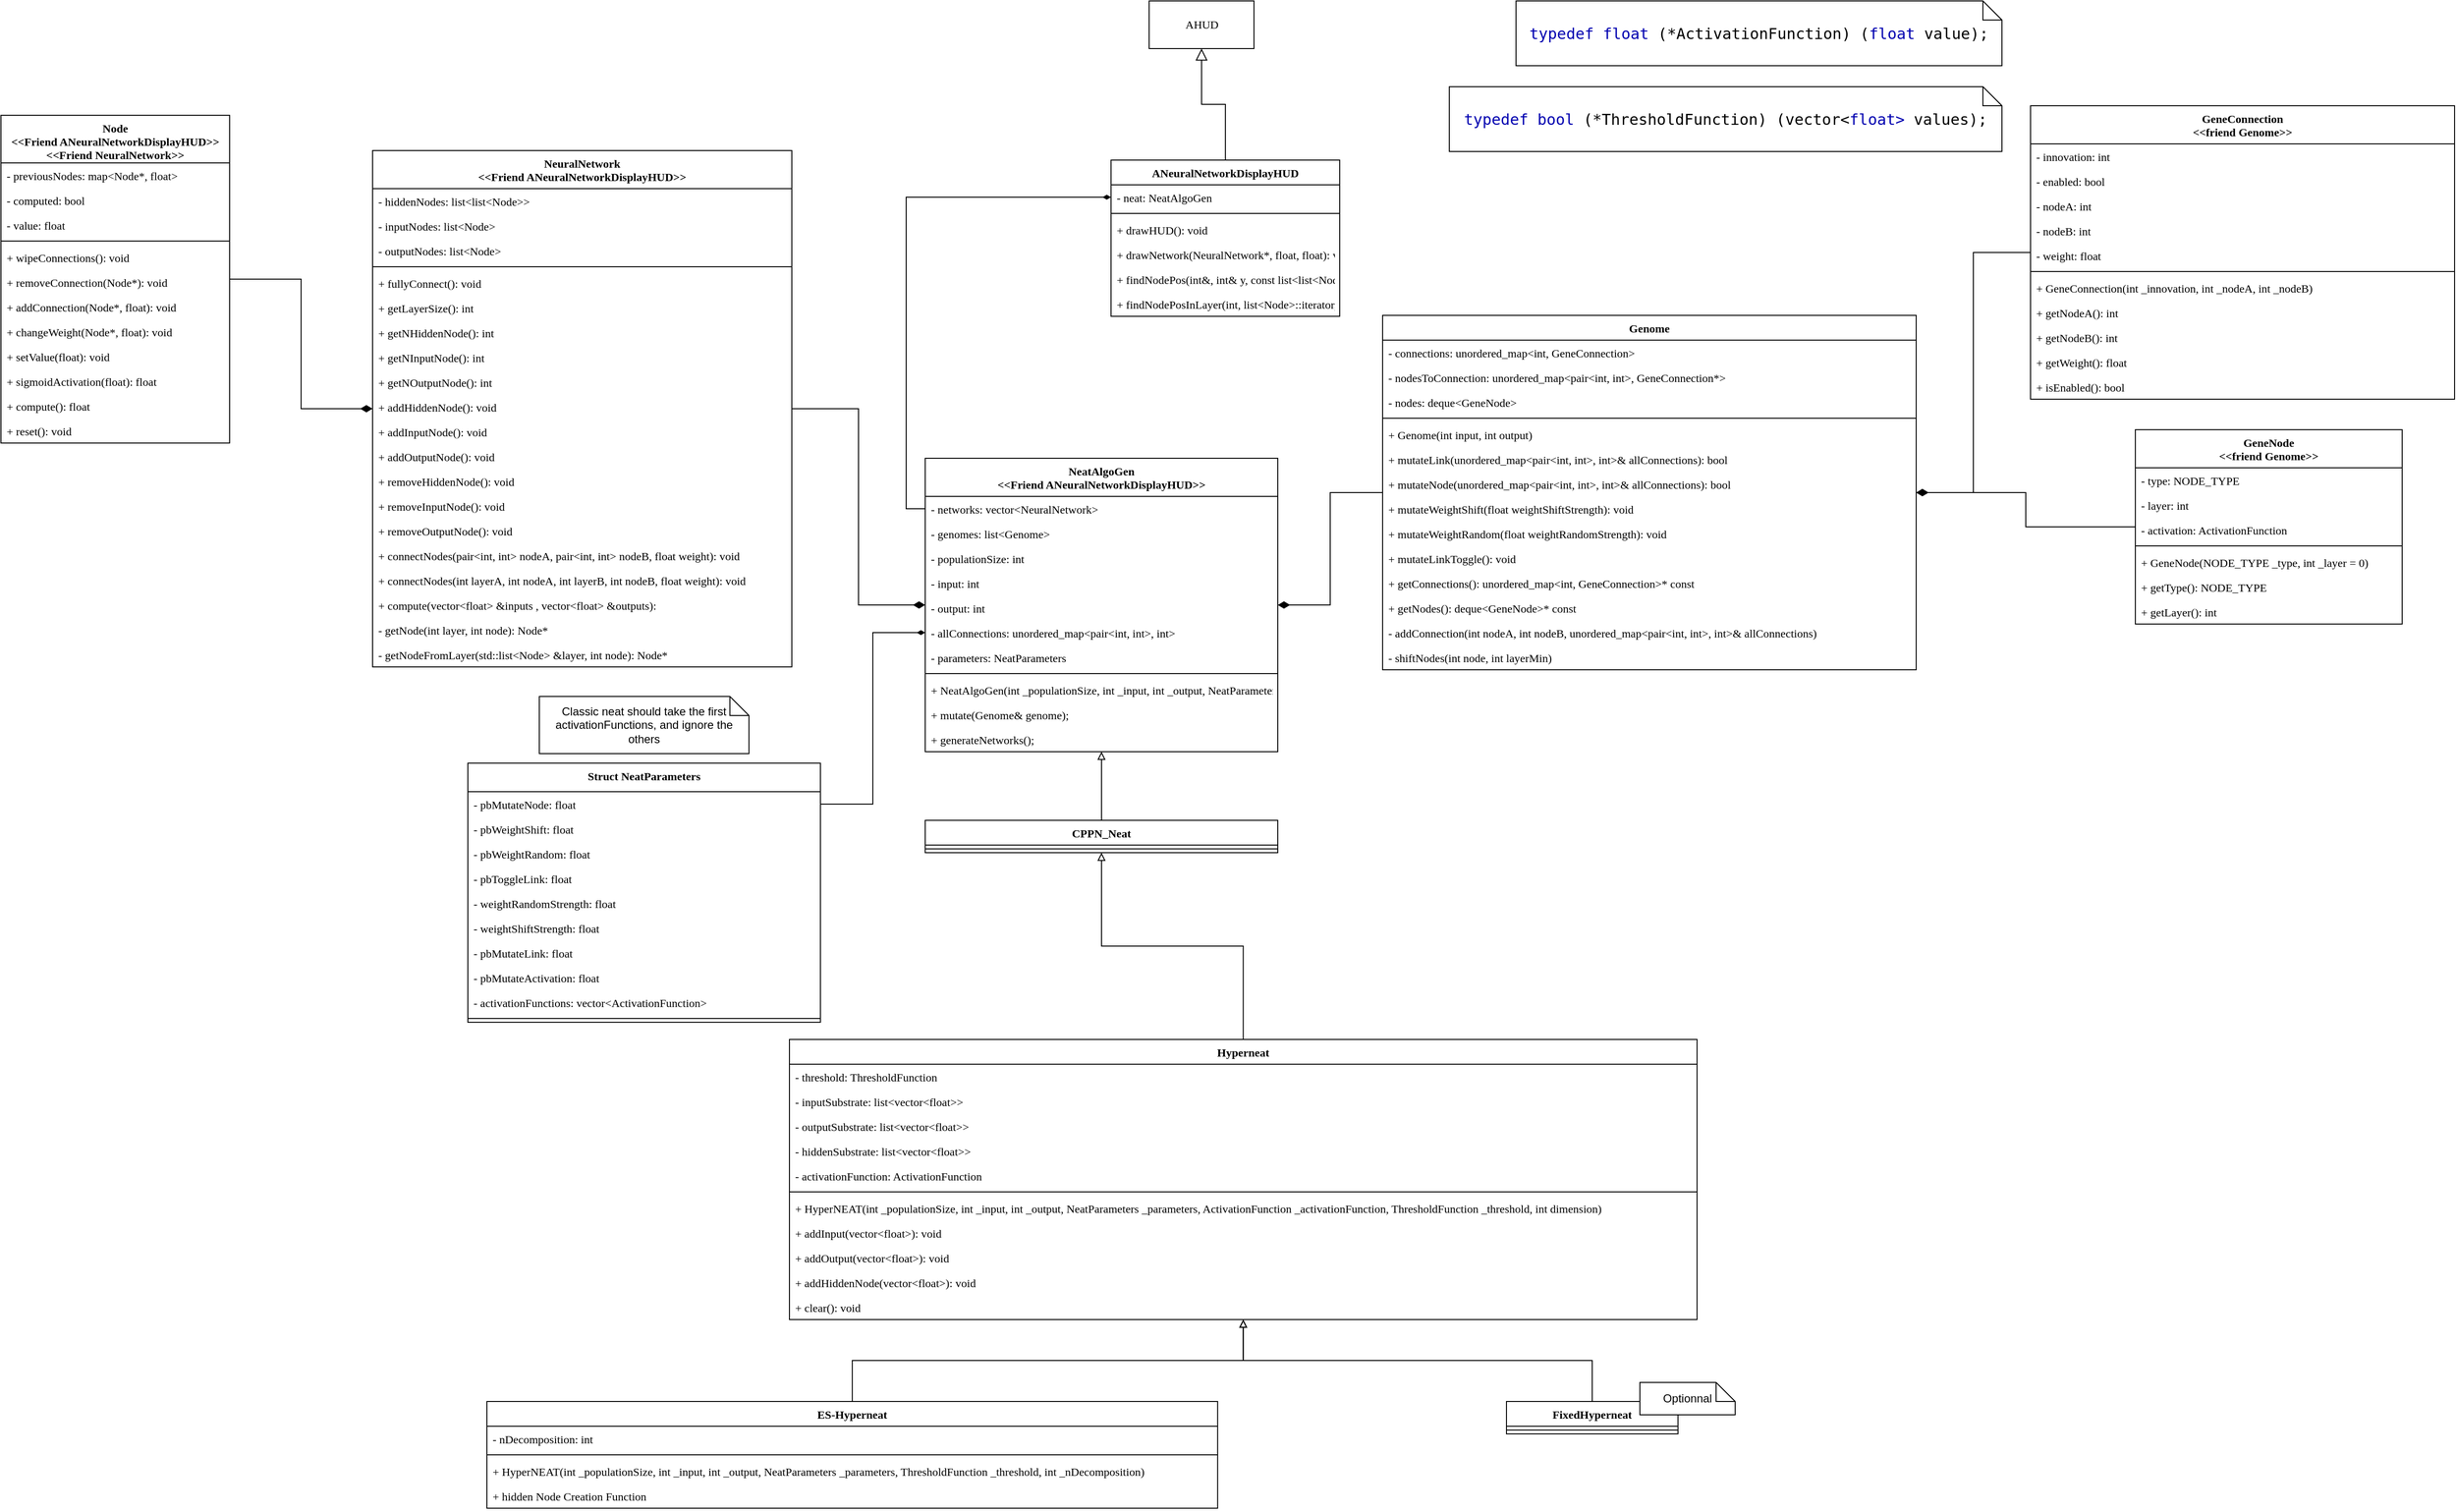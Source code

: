 <mxfile version="20.3.0" type="device"><diagram id="WSgGE8QETpOJRl8HO7c7" name="Page-1"><mxGraphModel dx="2838" dy="1216" grid="1" gridSize="10" guides="1" tooltips="1" connect="1" arrows="1" fold="1" page="1" pageScale="1" pageWidth="827" pageHeight="1169" math="0" shadow="0"><root><mxCell id="0"/><mxCell id="1" parent="0"/><mxCell id="bxSq_ZIeHMHqPIyLSi6P-50" style="edgeStyle=orthogonalEdgeStyle;rounded=0;orthogonalLoop=1;jettySize=auto;html=1;exitX=1;exitY=0.5;exitDx=0;exitDy=0;entryX=0;entryY=0.5;entryDx=0;entryDy=0;endArrow=diamondThin;endFill=1;endSize=10;fontFamily=Tahoma;fontSize=12;" parent="1" source="bxSq_ZIeHMHqPIyLSi6P-1" target="bxSq_ZIeHMHqPIyLSi6P-42" edge="1"><mxGeometry relative="1" as="geometry"/></mxCell><mxCell id="bxSq_ZIeHMHqPIyLSi6P-1" value="NeuralNetwork&#10;&lt;&lt;Friend ANeuralNetworkDisplayHUD&gt;&gt;" style="swimlane;fontStyle=1;align=center;verticalAlign=top;childLayout=stackLayout;horizontal=1;startSize=40;horizontalStack=0;resizeParent=1;resizeParentMax=0;resizeLast=0;collapsible=1;marginBottom=0;fontFamily=Tahoma;fontSize=12;" parent="1" vertex="1"><mxGeometry x="-110" y="207" width="440" height="542" as="geometry"><mxRectangle x="60" y="203" width="260" height="40" as="alternateBounds"/></mxGeometry></mxCell><mxCell id="bxSq_ZIeHMHqPIyLSi6P-2" value="- hiddenNodes: list&lt;list&lt;Node&gt;&gt;" style="text;strokeColor=none;fillColor=none;align=left;verticalAlign=top;spacingLeft=4;spacingRight=4;overflow=hidden;rotatable=0;points=[[0,0.5],[1,0.5]];portConstraint=eastwest;fontFamily=Tahoma;fontSize=12;" parent="bxSq_ZIeHMHqPIyLSi6P-1" vertex="1"><mxGeometry y="40" width="440" height="26" as="geometry"/></mxCell><mxCell id="bxSq_ZIeHMHqPIyLSi6P-19" value="- inputNodes: list&lt;Node&gt;" style="text;strokeColor=none;fillColor=none;align=left;verticalAlign=top;spacingLeft=4;spacingRight=4;overflow=hidden;rotatable=0;points=[[0,0.5],[1,0.5]];portConstraint=eastwest;fontFamily=Tahoma;fontSize=12;" parent="bxSq_ZIeHMHqPIyLSi6P-1" vertex="1"><mxGeometry y="66" width="440" height="26" as="geometry"/></mxCell><mxCell id="bxSq_ZIeHMHqPIyLSi6P-20" value="- outputNodes: list&lt;Node&gt;" style="text;strokeColor=none;fillColor=none;align=left;verticalAlign=top;spacingLeft=4;spacingRight=4;overflow=hidden;rotatable=0;points=[[0,0.5],[1,0.5]];portConstraint=eastwest;fontFamily=Tahoma;fontSize=12;" parent="bxSq_ZIeHMHqPIyLSi6P-1" vertex="1"><mxGeometry y="92" width="440" height="26" as="geometry"/></mxCell><mxCell id="bxSq_ZIeHMHqPIyLSi6P-3" value="" style="line;strokeWidth=1;fillColor=none;align=left;verticalAlign=middle;spacingTop=-1;spacingLeft=3;spacingRight=3;rotatable=0;labelPosition=right;points=[];portConstraint=eastwest;fontFamily=Tahoma;fontSize=12;" parent="bxSq_ZIeHMHqPIyLSi6P-1" vertex="1"><mxGeometry y="118" width="440" height="8" as="geometry"/></mxCell><mxCell id="bxSq_ZIeHMHqPIyLSi6P-4" value="+ fullyConnect(): void" style="text;strokeColor=none;fillColor=none;align=left;verticalAlign=top;spacingLeft=4;spacingRight=4;overflow=hidden;rotatable=0;points=[[0,0.5],[1,0.5]];portConstraint=eastwest;fontFamily=Tahoma;fontSize=12;" parent="bxSq_ZIeHMHqPIyLSi6P-1" vertex="1"><mxGeometry y="126" width="440" height="26" as="geometry"/></mxCell><mxCell id="bxSq_ZIeHMHqPIyLSi6P-5" value="+ getLayerSize(): int" style="text;strokeColor=none;fillColor=none;align=left;verticalAlign=top;spacingLeft=4;spacingRight=4;overflow=hidden;rotatable=0;points=[[0,0.5],[1,0.5]];portConstraint=eastwest;fontFamily=Tahoma;fontSize=12;" parent="bxSq_ZIeHMHqPIyLSi6P-1" vertex="1"><mxGeometry y="152" width="440" height="26" as="geometry"/></mxCell><mxCell id="bxSq_ZIeHMHqPIyLSi6P-6" value="+ getNHiddenNode(): int" style="text;strokeColor=none;fillColor=none;align=left;verticalAlign=top;spacingLeft=4;spacingRight=4;overflow=hidden;rotatable=0;points=[[0,0.5],[1,0.5]];portConstraint=eastwest;fontFamily=Tahoma;fontSize=12;" parent="bxSq_ZIeHMHqPIyLSi6P-1" vertex="1"><mxGeometry y="178" width="440" height="26" as="geometry"/></mxCell><mxCell id="bxSq_ZIeHMHqPIyLSi6P-7" value="+ getNInputNode(): int" style="text;strokeColor=none;fillColor=none;align=left;verticalAlign=top;spacingLeft=4;spacingRight=4;overflow=hidden;rotatable=0;points=[[0,0.5],[1,0.5]];portConstraint=eastwest;fontFamily=Tahoma;fontSize=12;" parent="bxSq_ZIeHMHqPIyLSi6P-1" vertex="1"><mxGeometry y="204" width="440" height="26" as="geometry"/></mxCell><mxCell id="bxSq_ZIeHMHqPIyLSi6P-8" value="+ getNOutputNode(): int" style="text;strokeColor=none;fillColor=none;align=left;verticalAlign=top;spacingLeft=4;spacingRight=4;overflow=hidden;rotatable=0;points=[[0,0.5],[1,0.5]];portConstraint=eastwest;fontFamily=Tahoma;fontSize=12;" parent="bxSq_ZIeHMHqPIyLSi6P-1" vertex="1"><mxGeometry y="230" width="440" height="26" as="geometry"/></mxCell><mxCell id="bxSq_ZIeHMHqPIyLSi6P-9" value="+ addHiddenNode(): void" style="text;strokeColor=none;fillColor=none;align=left;verticalAlign=top;spacingLeft=4;spacingRight=4;overflow=hidden;rotatable=0;points=[[0,0.5],[1,0.5]];portConstraint=eastwest;fontFamily=Tahoma;fontSize=12;" parent="bxSq_ZIeHMHqPIyLSi6P-1" vertex="1"><mxGeometry y="256" width="440" height="26" as="geometry"/></mxCell><mxCell id="bxSq_ZIeHMHqPIyLSi6P-10" value="+ addInputNode(): void" style="text;strokeColor=none;fillColor=none;align=left;verticalAlign=top;spacingLeft=4;spacingRight=4;overflow=hidden;rotatable=0;points=[[0,0.5],[1,0.5]];portConstraint=eastwest;fontFamily=Tahoma;fontSize=12;" parent="bxSq_ZIeHMHqPIyLSi6P-1" vertex="1"><mxGeometry y="282" width="440" height="26" as="geometry"/></mxCell><mxCell id="bxSq_ZIeHMHqPIyLSi6P-11" value="+ addOutputNode(): void" style="text;strokeColor=none;fillColor=none;align=left;verticalAlign=top;spacingLeft=4;spacingRight=4;overflow=hidden;rotatable=0;points=[[0,0.5],[1,0.5]];portConstraint=eastwest;fontFamily=Tahoma;fontSize=12;" parent="bxSq_ZIeHMHqPIyLSi6P-1" vertex="1"><mxGeometry y="308" width="440" height="26" as="geometry"/></mxCell><mxCell id="bxSq_ZIeHMHqPIyLSi6P-12" value="+ removeHiddenNode(): void" style="text;strokeColor=none;fillColor=none;align=left;verticalAlign=top;spacingLeft=4;spacingRight=4;overflow=hidden;rotatable=0;points=[[0,0.5],[1,0.5]];portConstraint=eastwest;fontFamily=Tahoma;fontSize=12;" parent="bxSq_ZIeHMHqPIyLSi6P-1" vertex="1"><mxGeometry y="334" width="440" height="26" as="geometry"/></mxCell><mxCell id="bxSq_ZIeHMHqPIyLSi6P-13" value="+ removeInputNode(): void" style="text;strokeColor=none;fillColor=none;align=left;verticalAlign=top;spacingLeft=4;spacingRight=4;overflow=hidden;rotatable=0;points=[[0,0.5],[1,0.5]];portConstraint=eastwest;fontFamily=Tahoma;fontSize=12;" parent="bxSq_ZIeHMHqPIyLSi6P-1" vertex="1"><mxGeometry y="360" width="440" height="26" as="geometry"/></mxCell><mxCell id="bxSq_ZIeHMHqPIyLSi6P-14" value="+ removeOutputNode(): void" style="text;strokeColor=none;fillColor=none;align=left;verticalAlign=top;spacingLeft=4;spacingRight=4;overflow=hidden;rotatable=0;points=[[0,0.5],[1,0.5]];portConstraint=eastwest;fontFamily=Tahoma;fontSize=12;" parent="bxSq_ZIeHMHqPIyLSi6P-1" vertex="1"><mxGeometry y="386" width="440" height="26" as="geometry"/></mxCell><mxCell id="3qKh-4_Olr4PWr01GGMc-7" value="+ connectNodes(pair&lt;int, int&gt; nodeA, pair&lt;int, int&gt; nodeB, float weight): void" style="text;strokeColor=none;fillColor=none;align=left;verticalAlign=top;spacingLeft=4;spacingRight=4;overflow=hidden;rotatable=0;points=[[0,0.5],[1,0.5]];portConstraint=eastwest;fontFamily=Tahoma;fontSize=12;" parent="bxSq_ZIeHMHqPIyLSi6P-1" vertex="1"><mxGeometry y="412" width="440" height="26" as="geometry"/></mxCell><mxCell id="bxSq_ZIeHMHqPIyLSi6P-15" value="+ connectNodes(int layerA, int nodeA, int layerB, int nodeB, float weight): void" style="text;strokeColor=none;fillColor=none;align=left;verticalAlign=top;spacingLeft=4;spacingRight=4;overflow=hidden;rotatable=0;points=[[0,0.5],[1,0.5]];portConstraint=eastwest;fontFamily=Tahoma;fontSize=12;" parent="bxSq_ZIeHMHqPIyLSi6P-1" vertex="1"><mxGeometry y="438" width="440" height="26" as="geometry"/></mxCell><mxCell id="bxSq_ZIeHMHqPIyLSi6P-16" value="+ compute(vector&lt;float&gt; &amp;inputs , vector&lt;float&gt; &amp;outputs): " style="text;strokeColor=none;fillColor=none;align=left;verticalAlign=top;spacingLeft=4;spacingRight=4;overflow=hidden;rotatable=0;points=[[0,0.5],[1,0.5]];portConstraint=eastwest;fontFamily=Tahoma;fontSize=12;" parent="bxSq_ZIeHMHqPIyLSi6P-1" vertex="1"><mxGeometry y="464" width="440" height="26" as="geometry"/></mxCell><mxCell id="bxSq_ZIeHMHqPIyLSi6P-17" value="- getNode(int layer, int node): Node*" style="text;strokeColor=none;fillColor=none;align=left;verticalAlign=top;spacingLeft=4;spacingRight=4;overflow=hidden;rotatable=0;points=[[0,0.5],[1,0.5]];portConstraint=eastwest;fontFamily=Tahoma;fontSize=12;" parent="bxSq_ZIeHMHqPIyLSi6P-1" vertex="1"><mxGeometry y="490" width="440" height="26" as="geometry"/></mxCell><mxCell id="bxSq_ZIeHMHqPIyLSi6P-18" value="- getNodeFromLayer(std::list&lt;Node&gt; &amp;layer, int node): Node*" style="text;strokeColor=none;fillColor=none;align=left;verticalAlign=top;spacingLeft=4;spacingRight=4;overflow=hidden;rotatable=0;points=[[0,0.5],[1,0.5]];portConstraint=eastwest;fontFamily=Tahoma;fontSize=12;" parent="bxSq_ZIeHMHqPIyLSi6P-1" vertex="1"><mxGeometry y="516" width="440" height="26" as="geometry"/></mxCell><mxCell id="bxSq_ZIeHMHqPIyLSi6P-26" value="" style="edgeStyle=orthogonalEdgeStyle;rounded=0;orthogonalLoop=1;jettySize=auto;html=1;endArrow=block;endFill=0;endSize=10;fontFamily=Tahoma;fontSize=12;" parent="1" source="bxSq_ZIeHMHqPIyLSi6P-21" target="bxSq_ZIeHMHqPIyLSi6P-25" edge="1"><mxGeometry relative="1" as="geometry"/></mxCell><mxCell id="bxSq_ZIeHMHqPIyLSi6P-21" value="ANeuralNetworkDisplayHUD" style="swimlane;fontStyle=1;align=center;verticalAlign=top;childLayout=stackLayout;horizontal=1;startSize=26;horizontalStack=0;resizeParent=1;resizeParentMax=0;resizeLast=0;collapsible=1;marginBottom=0;fontFamily=Tahoma;fontSize=12;" parent="1" vertex="1"><mxGeometry x="665" y="217" width="240" height="164" as="geometry"><mxRectangle x="665" y="217" width="190" height="26" as="alternateBounds"/></mxGeometry></mxCell><mxCell id="bxSq_ZIeHMHqPIyLSi6P-22" value="- neat: NeatAlgoGen" style="text;strokeColor=none;fillColor=none;align=left;verticalAlign=top;spacingLeft=4;spacingRight=4;overflow=hidden;rotatable=0;points=[[0,0.5],[1,0.5]];portConstraint=eastwest;fontFamily=Tahoma;fontSize=12;" parent="bxSq_ZIeHMHqPIyLSi6P-21" vertex="1"><mxGeometry y="26" width="240" height="26" as="geometry"/></mxCell><mxCell id="bxSq_ZIeHMHqPIyLSi6P-23" value="" style="line;strokeWidth=1;fillColor=none;align=left;verticalAlign=middle;spacingTop=-1;spacingLeft=3;spacingRight=3;rotatable=0;labelPosition=right;points=[];portConstraint=eastwest;fontFamily=Tahoma;fontSize=12;" parent="bxSq_ZIeHMHqPIyLSi6P-21" vertex="1"><mxGeometry y="52" width="240" height="8" as="geometry"/></mxCell><mxCell id="bxSq_ZIeHMHqPIyLSi6P-24" value="+ drawHUD(): void" style="text;strokeColor=none;fillColor=none;align=left;verticalAlign=top;spacingLeft=4;spacingRight=4;overflow=hidden;rotatable=0;points=[[0,0.5],[1,0.5]];portConstraint=eastwest;fontFamily=Tahoma;fontSize=12;" parent="bxSq_ZIeHMHqPIyLSi6P-21" vertex="1"><mxGeometry y="60" width="240" height="26" as="geometry"/></mxCell><mxCell id="3qKh-4_Olr4PWr01GGMc-1" value="+ drawNetwork(NeuralNetwork*, float, float): void" style="text;strokeColor=none;fillColor=none;align=left;verticalAlign=top;spacingLeft=4;spacingRight=4;overflow=hidden;rotatable=0;points=[[0,0.5],[1,0.5]];portConstraint=eastwest;fontFamily=Tahoma;fontSize=12;" parent="bxSq_ZIeHMHqPIyLSi6P-21" vertex="1"><mxGeometry y="86" width="240" height="26" as="geometry"/></mxCell><mxCell id="3qKh-4_Olr4PWr01GGMc-2" value="+ findNodePos(int&amp;, int&amp; y, const list&lt;list&lt;Node&gt;&gt;::iterator&amp;, pair&lt;Node*, float&gt;&amp;, NeuralNetwork*): void" style="text;strokeColor=none;fillColor=none;align=left;verticalAlign=top;spacingLeft=4;spacingRight=4;overflow=hidden;rotatable=0;points=[[0,0.5],[1,0.5]];portConstraint=eastwest;fontFamily=Tahoma;fontSize=12;" parent="bxSq_ZIeHMHqPIyLSi6P-21" vertex="1"><mxGeometry y="112" width="240" height="26" as="geometry"/></mxCell><mxCell id="3qKh-4_Olr4PWr01GGMc-3" value="+ findNodePosInLayer(int, list&lt;Node&gt;::iterator,list&lt;Node&gt;::iterator, pair&lt;Node*, float&gt;&amp;): bool" style="text;strokeColor=none;fillColor=none;align=left;verticalAlign=top;spacingLeft=4;spacingRight=4;overflow=hidden;rotatable=0;points=[[0,0.5],[1,0.5]];portConstraint=eastwest;fontFamily=Tahoma;fontSize=12;" parent="bxSq_ZIeHMHqPIyLSi6P-21" vertex="1"><mxGeometry y="138" width="240" height="26" as="geometry"/></mxCell><mxCell id="bxSq_ZIeHMHqPIyLSi6P-25" value="AHUD" style="html=1;fontFamily=Tahoma;fontSize=12;" parent="1" vertex="1"><mxGeometry x="705" y="50" width="110" height="50" as="geometry"/></mxCell><mxCell id="bxSq_ZIeHMHqPIyLSi6P-41" style="edgeStyle=orthogonalEdgeStyle;rounded=0;orthogonalLoop=1;jettySize=auto;html=1;exitX=1;exitY=0.5;exitDx=0;exitDy=0;entryX=0;entryY=0.5;entryDx=0;entryDy=0;endArrow=diamondThin;endFill=1;endSize=10;fontFamily=Tahoma;fontSize=12;" parent="1" source="bxSq_ZIeHMHqPIyLSi6P-28" target="bxSq_ZIeHMHqPIyLSi6P-1" edge="1"><mxGeometry relative="1" as="geometry"/></mxCell><mxCell id="bxSq_ZIeHMHqPIyLSi6P-28" value="Node&#10;&lt;&lt;Friend ANeuralNetworkDisplayHUD&gt;&gt;&#10;&lt;&lt;Friend NeuralNetwork&gt;&gt;" style="swimlane;fontStyle=1;align=center;verticalAlign=top;childLayout=stackLayout;horizontal=1;startSize=50;horizontalStack=0;resizeParent=1;resizeParentMax=0;resizeLast=0;collapsible=1;marginBottom=0;fontFamily=Tahoma;fontSize=12;" parent="1" vertex="1"><mxGeometry x="-500" y="170" width="240" height="344" as="geometry"><mxRectangle x="-300" y="190" width="260" height="40" as="alternateBounds"/></mxGeometry></mxCell><mxCell id="bxSq_ZIeHMHqPIyLSi6P-29" value="- previousNodes: map&lt;Node*, float&gt;" style="text;strokeColor=none;fillColor=none;align=left;verticalAlign=top;spacingLeft=4;spacingRight=4;overflow=hidden;rotatable=0;points=[[0,0.5],[1,0.5]];portConstraint=eastwest;fontFamily=Tahoma;fontSize=12;" parent="bxSq_ZIeHMHqPIyLSi6P-28" vertex="1"><mxGeometry y="50" width="240" height="26" as="geometry"/></mxCell><mxCell id="bxSq_ZIeHMHqPIyLSi6P-39" value="- computed: bool" style="text;strokeColor=none;fillColor=none;align=left;verticalAlign=top;spacingLeft=4;spacingRight=4;overflow=hidden;rotatable=0;points=[[0,0.5],[1,0.5]];portConstraint=eastwest;fontFamily=Tahoma;fontSize=12;" parent="bxSq_ZIeHMHqPIyLSi6P-28" vertex="1"><mxGeometry y="76" width="240" height="26" as="geometry"/></mxCell><mxCell id="bxSq_ZIeHMHqPIyLSi6P-40" value="- value: float" style="text;strokeColor=none;fillColor=none;align=left;verticalAlign=top;spacingLeft=4;spacingRight=4;overflow=hidden;rotatable=0;points=[[0,0.5],[1,0.5]];portConstraint=eastwest;fontFamily=Tahoma;fontSize=12;" parent="bxSq_ZIeHMHqPIyLSi6P-28" vertex="1"><mxGeometry y="102" width="240" height="26" as="geometry"/></mxCell><mxCell id="bxSq_ZIeHMHqPIyLSi6P-30" value="" style="line;strokeWidth=1;fillColor=none;align=left;verticalAlign=middle;spacingTop=-1;spacingLeft=3;spacingRight=3;rotatable=0;labelPosition=right;points=[];portConstraint=eastwest;fontFamily=Tahoma;fontSize=12;" parent="bxSq_ZIeHMHqPIyLSi6P-28" vertex="1"><mxGeometry y="128" width="240" height="8" as="geometry"/></mxCell><mxCell id="bxSq_ZIeHMHqPIyLSi6P-31" value="+ wipeConnections(): void" style="text;strokeColor=none;fillColor=none;align=left;verticalAlign=top;spacingLeft=4;spacingRight=4;overflow=hidden;rotatable=0;points=[[0,0.5],[1,0.5]];portConstraint=eastwest;fontFamily=Tahoma;fontSize=12;" parent="bxSq_ZIeHMHqPIyLSi6P-28" vertex="1"><mxGeometry y="136" width="240" height="26" as="geometry"/></mxCell><mxCell id="bxSq_ZIeHMHqPIyLSi6P-32" value="+ removeConnection(Node*): void" style="text;strokeColor=none;fillColor=none;align=left;verticalAlign=top;spacingLeft=4;spacingRight=4;overflow=hidden;rotatable=0;points=[[0,0.5],[1,0.5]];portConstraint=eastwest;fontFamily=Tahoma;fontSize=12;" parent="bxSq_ZIeHMHqPIyLSi6P-28" vertex="1"><mxGeometry y="162" width="240" height="26" as="geometry"/></mxCell><mxCell id="bxSq_ZIeHMHqPIyLSi6P-33" value="+ addConnection(Node*, float): void" style="text;strokeColor=none;fillColor=none;align=left;verticalAlign=top;spacingLeft=4;spacingRight=4;overflow=hidden;rotatable=0;points=[[0,0.5],[1,0.5]];portConstraint=eastwest;fontFamily=Tahoma;fontSize=12;" parent="bxSq_ZIeHMHqPIyLSi6P-28" vertex="1"><mxGeometry y="188" width="240" height="26" as="geometry"/></mxCell><mxCell id="bxSq_ZIeHMHqPIyLSi6P-34" value="+ changeWeight(Node*, float): void" style="text;strokeColor=none;fillColor=none;align=left;verticalAlign=top;spacingLeft=4;spacingRight=4;overflow=hidden;rotatable=0;points=[[0,0.5],[1,0.5]];portConstraint=eastwest;fontFamily=Tahoma;fontSize=12;" parent="bxSq_ZIeHMHqPIyLSi6P-28" vertex="1"><mxGeometry y="214" width="240" height="26" as="geometry"/></mxCell><mxCell id="bxSq_ZIeHMHqPIyLSi6P-35" value="+ setValue(float): void" style="text;strokeColor=none;fillColor=none;align=left;verticalAlign=top;spacingLeft=4;spacingRight=4;overflow=hidden;rotatable=0;points=[[0,0.5],[1,0.5]];portConstraint=eastwest;fontFamily=Tahoma;fontSize=12;" parent="bxSq_ZIeHMHqPIyLSi6P-28" vertex="1"><mxGeometry y="240" width="240" height="26" as="geometry"/></mxCell><mxCell id="bxSq_ZIeHMHqPIyLSi6P-36" value="+ sigmoidActivation(float): float" style="text;strokeColor=none;fillColor=none;align=left;verticalAlign=top;spacingLeft=4;spacingRight=4;overflow=hidden;rotatable=0;points=[[0,0.5],[1,0.5]];portConstraint=eastwest;fontFamily=Tahoma;fontSize=12;" parent="bxSq_ZIeHMHqPIyLSi6P-28" vertex="1"><mxGeometry y="266" width="240" height="26" as="geometry"/></mxCell><mxCell id="bxSq_ZIeHMHqPIyLSi6P-37" value="+ compute(): float" style="text;strokeColor=none;fillColor=none;align=left;verticalAlign=top;spacingLeft=4;spacingRight=4;overflow=hidden;rotatable=0;points=[[0,0.5],[1,0.5]];portConstraint=eastwest;fontFamily=Tahoma;fontSize=12;" parent="bxSq_ZIeHMHqPIyLSi6P-28" vertex="1"><mxGeometry y="292" width="240" height="26" as="geometry"/></mxCell><mxCell id="bxSq_ZIeHMHqPIyLSi6P-38" value="+ reset(): void" style="text;strokeColor=none;fillColor=none;align=left;verticalAlign=top;spacingLeft=4;spacingRight=4;overflow=hidden;rotatable=0;points=[[0,0.5],[1,0.5]];portConstraint=eastwest;fontFamily=Tahoma;fontSize=12;" parent="bxSq_ZIeHMHqPIyLSi6P-28" vertex="1"><mxGeometry y="318" width="240" height="26" as="geometry"/></mxCell><mxCell id="3qKh-4_Olr4PWr01GGMc-34" value="" style="edgeStyle=orthogonalEdgeStyle;rounded=0;orthogonalLoop=1;jettySize=auto;html=1;endArrow=none;endFill=0;startArrow=block;startFill=0;" parent="1" source="bxSq_ZIeHMHqPIyLSi6P-42" target="3qKh-4_Olr4PWr01GGMc-16" edge="1"><mxGeometry relative="1" as="geometry"/></mxCell><mxCell id="bxSq_ZIeHMHqPIyLSi6P-42" value="NeatAlgoGen&#10;&lt;&lt;Friend ANeuralNetworkDisplayHUD&gt;&gt;" style="swimlane;fontStyle=1;align=center;verticalAlign=top;childLayout=stackLayout;horizontal=1;startSize=40;horizontalStack=0;resizeParent=1;resizeParentMax=0;resizeLast=0;collapsible=1;marginBottom=0;fontFamily=Tahoma;fontSize=12;" parent="1" vertex="1"><mxGeometry x="470" y="530" width="370" height="308" as="geometry"><mxRectangle x="460" y="370" width="110" height="26" as="alternateBounds"/></mxGeometry></mxCell><mxCell id="bxSq_ZIeHMHqPIyLSi6P-43" value="- networks: vector&lt;NeuralNetwork&gt;" style="text;strokeColor=none;fillColor=none;align=left;verticalAlign=top;spacingLeft=4;spacingRight=4;overflow=hidden;rotatable=0;points=[[0,0.5],[1,0.5]];portConstraint=eastwest;fontFamily=Tahoma;fontSize=12;" parent="bxSq_ZIeHMHqPIyLSi6P-42" vertex="1"><mxGeometry y="40" width="370" height="26" as="geometry"/></mxCell><mxCell id="bxSq_ZIeHMHqPIyLSi6P-46" value="- genomes: list&lt;Genome&gt;" style="text;strokeColor=none;fillColor=none;align=left;verticalAlign=top;spacingLeft=4;spacingRight=4;overflow=hidden;rotatable=0;points=[[0,0.5],[1,0.5]];portConstraint=eastwest;fontFamily=Tahoma;fontSize=12;" parent="bxSq_ZIeHMHqPIyLSi6P-42" vertex="1"><mxGeometry y="66" width="370" height="26" as="geometry"/></mxCell><mxCell id="bxSq_ZIeHMHqPIyLSi6P-47" value="- populationSize: int" style="text;strokeColor=none;fillColor=none;align=left;verticalAlign=top;spacingLeft=4;spacingRight=4;overflow=hidden;rotatable=0;points=[[0,0.5],[1,0.5]];portConstraint=eastwest;fontFamily=Tahoma;fontSize=12;" parent="bxSq_ZIeHMHqPIyLSi6P-42" vertex="1"><mxGeometry y="92" width="370" height="26" as="geometry"/></mxCell><mxCell id="bxSq_ZIeHMHqPIyLSi6P-48" value="- input: int" style="text;strokeColor=none;fillColor=none;align=left;verticalAlign=top;spacingLeft=4;spacingRight=4;overflow=hidden;rotatable=0;points=[[0,0.5],[1,0.5]];portConstraint=eastwest;fontFamily=Tahoma;fontSize=12;" parent="bxSq_ZIeHMHqPIyLSi6P-42" vertex="1"><mxGeometry y="118" width="370" height="26" as="geometry"/></mxCell><mxCell id="bxSq_ZIeHMHqPIyLSi6P-49" value="- output: int" style="text;strokeColor=none;fillColor=none;align=left;verticalAlign=top;spacingLeft=4;spacingRight=4;overflow=hidden;rotatable=0;points=[[0,0.5],[1,0.5]];portConstraint=eastwest;fontFamily=Tahoma;fontSize=12;" parent="bxSq_ZIeHMHqPIyLSi6P-42" vertex="1"><mxGeometry y="144" width="370" height="26" as="geometry"/></mxCell><mxCell id="epjT_9C1XHrGTIu-Kdf--7" value="- allConnections: unordered_map&lt;pair&lt;int, int&gt;, int&gt;" style="text;strokeColor=none;fillColor=none;align=left;verticalAlign=top;spacingLeft=4;spacingRight=4;overflow=hidden;rotatable=0;points=[[0,0.5],[1,0.5]];portConstraint=eastwest;fontFamily=Tahoma;fontSize=12;" parent="bxSq_ZIeHMHqPIyLSi6P-42" vertex="1"><mxGeometry y="170" width="370" height="26" as="geometry"/></mxCell><mxCell id="3qKh-4_Olr4PWr01GGMc-47" value="- parameters: NeatParameters" style="text;strokeColor=none;fillColor=none;align=left;verticalAlign=top;spacingLeft=4;spacingRight=4;overflow=hidden;rotatable=0;points=[[0,0.5],[1,0.5]];portConstraint=eastwest;fontFamily=Tahoma;fontSize=12;" parent="bxSq_ZIeHMHqPIyLSi6P-42" vertex="1"><mxGeometry y="196" width="370" height="26" as="geometry"/></mxCell><mxCell id="bxSq_ZIeHMHqPIyLSi6P-44" value="" style="line;strokeWidth=1;fillColor=none;align=left;verticalAlign=middle;spacingTop=-1;spacingLeft=3;spacingRight=3;rotatable=0;labelPosition=right;points=[];portConstraint=eastwest;fontFamily=Tahoma;fontSize=12;" parent="bxSq_ZIeHMHqPIyLSi6P-42" vertex="1"><mxGeometry y="222" width="370" height="8" as="geometry"/></mxCell><mxCell id="bxSq_ZIeHMHqPIyLSi6P-45" value="+ NeatAlgoGen(int _populationSize, int _input, int _output, NeatParameters _parameters)" style="text;strokeColor=none;fillColor=none;align=left;verticalAlign=top;spacingLeft=4;spacingRight=4;overflow=hidden;rotatable=0;points=[[0,0.5],[1,0.5]];portConstraint=eastwest;fontFamily=Tahoma;fontSize=12;" parent="bxSq_ZIeHMHqPIyLSi6P-42" vertex="1"><mxGeometry y="230" width="370" height="26" as="geometry"/></mxCell><mxCell id="epjT_9C1XHrGTIu-Kdf--16" value="+ mutate(Genome&amp; genome);" style="text;strokeColor=none;fillColor=none;align=left;verticalAlign=top;spacingLeft=4;spacingRight=4;overflow=hidden;rotatable=0;points=[[0,0.5],[1,0.5]];portConstraint=eastwest;fontFamily=Tahoma;fontSize=12;" parent="bxSq_ZIeHMHqPIyLSi6P-42" vertex="1"><mxGeometry y="256" width="370" height="26" as="geometry"/></mxCell><mxCell id="3qKh-4_Olr4PWr01GGMc-6" value="+ generateNetworks();" style="text;strokeColor=none;fillColor=none;align=left;verticalAlign=top;spacingLeft=4;spacingRight=4;overflow=hidden;rotatable=0;points=[[0,0.5],[1,0.5]];portConstraint=eastwest;fontFamily=Tahoma;fontSize=12;" parent="bxSq_ZIeHMHqPIyLSi6P-42" vertex="1"><mxGeometry y="282" width="370" height="26" as="geometry"/></mxCell><mxCell id="bxSq_ZIeHMHqPIyLSi6P-60" style="edgeStyle=orthogonalEdgeStyle;rounded=0;orthogonalLoop=1;jettySize=auto;html=1;exitX=0;exitY=0.5;exitDx=0;exitDy=0;endArrow=diamondThin;endFill=1;endSize=10;fontFamily=Tahoma;fontSize=12;" parent="1" source="bxSq_ZIeHMHqPIyLSi6P-51" target="bxSq_ZIeHMHqPIyLSi6P-42" edge="1"><mxGeometry relative="1" as="geometry"/></mxCell><mxCell id="bxSq_ZIeHMHqPIyLSi6P-51" value="Genome" style="swimlane;fontStyle=1;align=center;verticalAlign=top;childLayout=stackLayout;horizontal=1;startSize=26;horizontalStack=0;resizeParent=1;resizeParentMax=0;resizeLast=0;collapsible=1;marginBottom=0;fontFamily=Tahoma;fontSize=12;" parent="1" vertex="1"><mxGeometry x="950" y="380" width="560" height="372" as="geometry"><mxRectangle x="990" y="380" width="80" height="26" as="alternateBounds"/></mxGeometry></mxCell><mxCell id="bxSq_ZIeHMHqPIyLSi6P-52" value="- connections: unordered_map&lt;int, GeneConnection&gt;" style="text;strokeColor=none;fillColor=none;align=left;verticalAlign=top;spacingLeft=4;spacingRight=4;overflow=hidden;rotatable=0;points=[[0,0.5],[1,0.5]];portConstraint=eastwest;fontFamily=Tahoma;fontSize=12;" parent="bxSq_ZIeHMHqPIyLSi6P-51" vertex="1"><mxGeometry y="26" width="560" height="26" as="geometry"/></mxCell><mxCell id="bxSq_ZIeHMHqPIyLSi6P-55" value="- nodesToConnection: unordered_map&lt;pair&lt;int, int&gt;, GeneConnection*&gt;" style="text;strokeColor=none;fillColor=none;align=left;verticalAlign=top;spacingLeft=4;spacingRight=4;overflow=hidden;rotatable=0;points=[[0,0.5],[1,0.5]];portConstraint=eastwest;fontFamily=Tahoma;fontSize=12;" parent="bxSq_ZIeHMHqPIyLSi6P-51" vertex="1"><mxGeometry y="52" width="560" height="26" as="geometry"/></mxCell><mxCell id="epjT_9C1XHrGTIu-Kdf--2" value="- nodes: deque&lt;GeneNode&gt;" style="text;strokeColor=none;fillColor=none;align=left;verticalAlign=top;spacingLeft=4;spacingRight=4;overflow=hidden;rotatable=0;points=[[0,0.5],[1,0.5]];portConstraint=eastwest;fontFamily=Tahoma;fontSize=12;" parent="bxSq_ZIeHMHqPIyLSi6P-51" vertex="1"><mxGeometry y="78" width="560" height="26" as="geometry"/></mxCell><mxCell id="bxSq_ZIeHMHqPIyLSi6P-53" value="" style="line;strokeWidth=1;fillColor=none;align=left;verticalAlign=middle;spacingTop=-1;spacingLeft=3;spacingRight=3;rotatable=0;labelPosition=right;points=[];portConstraint=eastwest;fontFamily=Tahoma;fontSize=12;" parent="bxSq_ZIeHMHqPIyLSi6P-51" vertex="1"><mxGeometry y="104" width="560" height="8" as="geometry"/></mxCell><mxCell id="bxSq_ZIeHMHqPIyLSi6P-54" value="+ Genome(int input, int output)" style="text;strokeColor=none;fillColor=none;align=left;verticalAlign=top;spacingLeft=4;spacingRight=4;overflow=hidden;rotatable=0;points=[[0,0.5],[1,0.5]];portConstraint=eastwest;fontFamily=Tahoma;fontSize=12;" parent="bxSq_ZIeHMHqPIyLSi6P-51" vertex="1"><mxGeometry y="112" width="560" height="26" as="geometry"/></mxCell><mxCell id="bxSq_ZIeHMHqPIyLSi6P-56" value="+ mutateLink(unordered_map&lt;pair&lt;int, int&gt;, int&gt;&amp; allConnections): bool" style="text;strokeColor=none;fillColor=none;align=left;verticalAlign=top;spacingLeft=4;spacingRight=4;overflow=hidden;rotatable=0;points=[[0,0.5],[1,0.5]];portConstraint=eastwest;fontFamily=Tahoma;fontSize=12;" parent="bxSq_ZIeHMHqPIyLSi6P-51" vertex="1"><mxGeometry y="138" width="560" height="26" as="geometry"/></mxCell><mxCell id="bxSq_ZIeHMHqPIyLSi6P-57" value="+ mutateNode(unordered_map&lt;pair&lt;int, int&gt;, int&gt;&amp; allConnections): bool" style="text;strokeColor=none;fillColor=none;align=left;verticalAlign=top;spacingLeft=4;spacingRight=4;overflow=hidden;rotatable=0;points=[[0,0.5],[1,0.5]];portConstraint=eastwest;fontFamily=Tahoma;fontSize=12;" parent="bxSq_ZIeHMHqPIyLSi6P-51" vertex="1"><mxGeometry y="164" width="560" height="26" as="geometry"/></mxCell><mxCell id="bxSq_ZIeHMHqPIyLSi6P-58" value="+ mutateWeightShift(float weightShiftStrength): void" style="text;strokeColor=none;fillColor=none;align=left;verticalAlign=top;spacingLeft=4;spacingRight=4;overflow=hidden;rotatable=0;points=[[0,0.5],[1,0.5]];portConstraint=eastwest;fontFamily=Tahoma;fontSize=12;" parent="bxSq_ZIeHMHqPIyLSi6P-51" vertex="1"><mxGeometry y="190" width="560" height="26" as="geometry"/></mxCell><mxCell id="bxSq_ZIeHMHqPIyLSi6P-59" value="+ mutateWeightRandom(float weightRandomStrength): void" style="text;strokeColor=none;fillColor=none;align=left;verticalAlign=top;spacingLeft=4;spacingRight=4;overflow=hidden;rotatable=0;points=[[0,0.5],[1,0.5]];portConstraint=eastwest;fontFamily=Tahoma;fontSize=12;" parent="bxSq_ZIeHMHqPIyLSi6P-51" vertex="1"><mxGeometry y="216" width="560" height="26" as="geometry"/></mxCell><mxCell id="epjT_9C1XHrGTIu-Kdf--3" value="+ mutateLinkToggle(): void" style="text;strokeColor=none;fillColor=none;align=left;verticalAlign=top;spacingLeft=4;spacingRight=4;overflow=hidden;rotatable=0;points=[[0,0.5],[1,0.5]];portConstraint=eastwest;fontFamily=Tahoma;fontSize=12;" parent="bxSq_ZIeHMHqPIyLSi6P-51" vertex="1"><mxGeometry y="242" width="560" height="26" as="geometry"/></mxCell><mxCell id="epjT_9C1XHrGTIu-Kdf--4" value="+ getConnections(): unordered_map&lt;int, GeneConnection&gt;* const" style="text;strokeColor=none;fillColor=none;align=left;verticalAlign=top;spacingLeft=4;spacingRight=4;overflow=hidden;rotatable=0;points=[[0,0.5],[1,0.5]];portConstraint=eastwest;fontFamily=Tahoma;fontSize=12;" parent="bxSq_ZIeHMHqPIyLSi6P-51" vertex="1"><mxGeometry y="268" width="560" height="26" as="geometry"/></mxCell><mxCell id="epjT_9C1XHrGTIu-Kdf--5" value="+ getNodes(): deque&lt;GeneNode&gt;* const" style="text;strokeColor=none;fillColor=none;align=left;verticalAlign=top;spacingLeft=4;spacingRight=4;overflow=hidden;rotatable=0;points=[[0,0.5],[1,0.5]];portConstraint=eastwest;fontFamily=Tahoma;fontSize=12;" parent="bxSq_ZIeHMHqPIyLSi6P-51" vertex="1"><mxGeometry y="294" width="560" height="26" as="geometry"/></mxCell><mxCell id="epjT_9C1XHrGTIu-Kdf--6" value="- addConnection(int nodeA, int nodeB, unordered_map&lt;pair&lt;int, int&gt;, int&gt;&amp; allConnections)" style="text;strokeColor=none;fillColor=none;align=left;verticalAlign=top;spacingLeft=4;spacingRight=4;overflow=hidden;rotatable=0;points=[[0,0.5],[1,0.5]];portConstraint=eastwest;fontFamily=Tahoma;fontSize=12;" parent="bxSq_ZIeHMHqPIyLSi6P-51" vertex="1"><mxGeometry y="320" width="560" height="26" as="geometry"/></mxCell><mxCell id="3qKh-4_Olr4PWr01GGMc-5" value="- shiftNodes(int node, int layerMin)" style="text;strokeColor=none;fillColor=none;align=left;verticalAlign=top;spacingLeft=4;spacingRight=4;overflow=hidden;rotatable=0;points=[[0,0.5],[1,0.5]];portConstraint=eastwest;fontFamily=Tahoma;fontSize=12;" parent="bxSq_ZIeHMHqPIyLSi6P-51" vertex="1"><mxGeometry y="346" width="560" height="26" as="geometry"/></mxCell><mxCell id="bxSq_ZIeHMHqPIyLSi6P-69" style="edgeStyle=orthogonalEdgeStyle;rounded=0;orthogonalLoop=1;jettySize=auto;html=1;exitX=0;exitY=0.5;exitDx=0;exitDy=0;endArrow=diamondThin;endFill=1;endSize=10;fontFamily=Tahoma;fontSize=12;" parent="1" source="bxSq_ZIeHMHqPIyLSi6P-61" target="bxSq_ZIeHMHqPIyLSi6P-51" edge="1"><mxGeometry relative="1" as="geometry"/></mxCell><mxCell id="bxSq_ZIeHMHqPIyLSi6P-61" value="GeneConnection&#10;&lt;&lt;friend Genome&gt;&gt;" style="swimlane;fontStyle=1;align=center;verticalAlign=top;childLayout=stackLayout;horizontal=1;startSize=40;horizontalStack=0;resizeParent=1;resizeParentMax=0;resizeLast=0;collapsible=1;marginBottom=0;fontFamily=Tahoma;fontSize=12;" parent="1" vertex="1"><mxGeometry x="1630" y="160" width="445" height="308" as="geometry"><mxRectangle x="1440" y="360" width="150" height="40" as="alternateBounds"/></mxGeometry></mxCell><mxCell id="bxSq_ZIeHMHqPIyLSi6P-62" value="- innovation: int" style="text;strokeColor=none;fillColor=none;align=left;verticalAlign=top;spacingLeft=4;spacingRight=4;overflow=hidden;rotatable=0;points=[[0,0.5],[1,0.5]];portConstraint=eastwest;fontFamily=Tahoma;fontSize=12;" parent="bxSq_ZIeHMHqPIyLSi6P-61" vertex="1"><mxGeometry y="40" width="445" height="26" as="geometry"/></mxCell><mxCell id="bxSq_ZIeHMHqPIyLSi6P-65" value="- enabled: bool" style="text;strokeColor=none;fillColor=none;align=left;verticalAlign=top;spacingLeft=4;spacingRight=4;overflow=hidden;rotatable=0;points=[[0,0.5],[1,0.5]];portConstraint=eastwest;fontFamily=Tahoma;fontSize=12;" parent="bxSq_ZIeHMHqPIyLSi6P-61" vertex="1"><mxGeometry y="66" width="445" height="26" as="geometry"/></mxCell><mxCell id="bxSq_ZIeHMHqPIyLSi6P-66" value="- nodeA: int" style="text;strokeColor=none;fillColor=none;align=left;verticalAlign=top;spacingLeft=4;spacingRight=4;overflow=hidden;rotatable=0;points=[[0,0.5],[1,0.5]];portConstraint=eastwest;fontFamily=Tahoma;fontSize=12;" parent="bxSq_ZIeHMHqPIyLSi6P-61" vertex="1"><mxGeometry y="92" width="445" height="26" as="geometry"/></mxCell><mxCell id="bxSq_ZIeHMHqPIyLSi6P-67" value="- nodeB: int" style="text;strokeColor=none;fillColor=none;align=left;verticalAlign=top;spacingLeft=4;spacingRight=4;overflow=hidden;rotatable=0;points=[[0,0.5],[1,0.5]];portConstraint=eastwest;fontFamily=Tahoma;fontSize=12;" parent="bxSq_ZIeHMHqPIyLSi6P-61" vertex="1"><mxGeometry y="118" width="445" height="26" as="geometry"/></mxCell><mxCell id="epjT_9C1XHrGTIu-Kdf--1" value="- weight: float" style="text;strokeColor=none;fillColor=none;align=left;verticalAlign=top;spacingLeft=4;spacingRight=4;overflow=hidden;rotatable=0;points=[[0,0.5],[1,0.5]];portConstraint=eastwest;fontFamily=Tahoma;fontSize=12;" parent="bxSq_ZIeHMHqPIyLSi6P-61" vertex="1"><mxGeometry y="144" width="445" height="26" as="geometry"/></mxCell><mxCell id="bxSq_ZIeHMHqPIyLSi6P-63" value="" style="line;strokeWidth=1;fillColor=none;align=left;verticalAlign=middle;spacingTop=-1;spacingLeft=3;spacingRight=3;rotatable=0;labelPosition=right;points=[];portConstraint=eastwest;fontFamily=Tahoma;fontSize=12;" parent="bxSq_ZIeHMHqPIyLSi6P-61" vertex="1"><mxGeometry y="170" width="445" height="8" as="geometry"/></mxCell><mxCell id="bxSq_ZIeHMHqPIyLSi6P-64" value="+ GeneConnection(int _innovation, int _nodeA, int _nodeB)" style="text;strokeColor=none;fillColor=none;align=left;verticalAlign=top;spacingLeft=4;spacingRight=4;overflow=hidden;rotatable=0;points=[[0,0.5],[1,0.5]];portConstraint=eastwest;fontFamily=Tahoma;fontSize=12;" parent="bxSq_ZIeHMHqPIyLSi6P-61" vertex="1"><mxGeometry y="178" width="445" height="26" as="geometry"/></mxCell><mxCell id="3qKh-4_Olr4PWr01GGMc-8" value="+ getNodeA(): int" style="text;strokeColor=none;fillColor=none;align=left;verticalAlign=top;spacingLeft=4;spacingRight=4;overflow=hidden;rotatable=0;points=[[0,0.5],[1,0.5]];portConstraint=eastwest;fontFamily=Tahoma;fontSize=12;" parent="bxSq_ZIeHMHqPIyLSi6P-61" vertex="1"><mxGeometry y="204" width="445" height="26" as="geometry"/></mxCell><mxCell id="3qKh-4_Olr4PWr01GGMc-9" value="+ getNodeB(): int" style="text;strokeColor=none;fillColor=none;align=left;verticalAlign=top;spacingLeft=4;spacingRight=4;overflow=hidden;rotatable=0;points=[[0,0.5],[1,0.5]];portConstraint=eastwest;fontFamily=Tahoma;fontSize=12;" parent="bxSq_ZIeHMHqPIyLSi6P-61" vertex="1"><mxGeometry y="230" width="445" height="26" as="geometry"/></mxCell><mxCell id="3qKh-4_Olr4PWr01GGMc-10" value="+ getWeight(): float" style="text;strokeColor=none;fillColor=none;align=left;verticalAlign=top;spacingLeft=4;spacingRight=4;overflow=hidden;rotatable=0;points=[[0,0.5],[1,0.5]];portConstraint=eastwest;fontFamily=Tahoma;fontSize=12;" parent="bxSq_ZIeHMHqPIyLSi6P-61" vertex="1"><mxGeometry y="256" width="445" height="26" as="geometry"/></mxCell><mxCell id="3qKh-4_Olr4PWr01GGMc-11" value="+ isEnabled(): bool" style="text;strokeColor=none;fillColor=none;align=left;verticalAlign=top;spacingLeft=4;spacingRight=4;overflow=hidden;rotatable=0;points=[[0,0.5],[1,0.5]];portConstraint=eastwest;fontFamily=Tahoma;fontSize=12;" parent="bxSq_ZIeHMHqPIyLSi6P-61" vertex="1"><mxGeometry y="282" width="445" height="26" as="geometry"/></mxCell><mxCell id="bxSq_ZIeHMHqPIyLSi6P-75" style="edgeStyle=orthogonalEdgeStyle;rounded=0;orthogonalLoop=1;jettySize=auto;html=1;exitX=0;exitY=0.5;exitDx=0;exitDy=0;endArrow=diamondThin;endFill=1;endSize=10;fontFamily=Tahoma;fontSize=12;" parent="1" source="bxSq_ZIeHMHqPIyLSi6P-70" target="bxSq_ZIeHMHqPIyLSi6P-51" edge="1"><mxGeometry relative="1" as="geometry"/></mxCell><mxCell id="bxSq_ZIeHMHqPIyLSi6P-70" value="GeneNode&#10;&lt;&lt;friend Genome&gt;&gt;" style="swimlane;fontStyle=1;align=center;verticalAlign=top;childLayout=stackLayout;horizontal=1;startSize=40;horizontalStack=0;resizeParent=1;resizeParentMax=0;resizeLast=0;collapsible=1;marginBottom=0;fontFamily=Tahoma;fontSize=12;" parent="1" vertex="1"><mxGeometry x="1740" y="500" width="280" height="204" as="geometry"><mxRectangle x="1490" y="490" width="90" height="26" as="alternateBounds"/></mxGeometry></mxCell><mxCell id="bxSq_ZIeHMHqPIyLSi6P-71" value="- type: NODE_TYPE" style="text;strokeColor=none;fillColor=none;align=left;verticalAlign=top;spacingLeft=4;spacingRight=4;overflow=hidden;rotatable=0;points=[[0,0.5],[1,0.5]];portConstraint=eastwest;fontFamily=Tahoma;fontSize=12;" parent="bxSq_ZIeHMHqPIyLSi6P-70" vertex="1"><mxGeometry y="40" width="280" height="26" as="geometry"/></mxCell><mxCell id="bxSq_ZIeHMHqPIyLSi6P-74" value="- layer: int" style="text;strokeColor=none;fillColor=none;align=left;verticalAlign=top;spacingLeft=4;spacingRight=4;overflow=hidden;rotatable=0;points=[[0,0.5],[1,0.5]];portConstraint=eastwest;fontFamily=Tahoma;fontSize=12;" parent="bxSq_ZIeHMHqPIyLSi6P-70" vertex="1"><mxGeometry y="66" width="280" height="26" as="geometry"/></mxCell><mxCell id="3qKh-4_Olr4PWr01GGMc-14" value="- activation: ActivationFunction" style="text;strokeColor=none;fillColor=none;align=left;verticalAlign=top;spacingLeft=4;spacingRight=4;overflow=hidden;rotatable=0;points=[[0,0.5],[1,0.5]];portConstraint=eastwest;fontFamily=Tahoma;fontSize=12;" parent="bxSq_ZIeHMHqPIyLSi6P-70" vertex="1"><mxGeometry y="92" width="280" height="26" as="geometry"/></mxCell><mxCell id="bxSq_ZIeHMHqPIyLSi6P-72" value="" style="line;strokeWidth=1;fillColor=none;align=left;verticalAlign=middle;spacingTop=-1;spacingLeft=3;spacingRight=3;rotatable=0;labelPosition=right;points=[];portConstraint=eastwest;fontFamily=Tahoma;fontSize=12;" parent="bxSq_ZIeHMHqPIyLSi6P-70" vertex="1"><mxGeometry y="118" width="280" height="8" as="geometry"/></mxCell><mxCell id="bxSq_ZIeHMHqPIyLSi6P-73" value="+ GeneNode(NODE_TYPE _type, int _layer = 0)" style="text;strokeColor=none;fillColor=none;align=left;verticalAlign=top;spacingLeft=4;spacingRight=4;overflow=hidden;rotatable=0;points=[[0,0.5],[1,0.5]];portConstraint=eastwest;fontFamily=Tahoma;fontSize=12;" parent="bxSq_ZIeHMHqPIyLSi6P-70" vertex="1"><mxGeometry y="126" width="280" height="26" as="geometry"/></mxCell><mxCell id="3qKh-4_Olr4PWr01GGMc-12" value="+ getType(): NODE_TYPE" style="text;strokeColor=none;fillColor=none;align=left;verticalAlign=top;spacingLeft=4;spacingRight=4;overflow=hidden;rotatable=0;points=[[0,0.5],[1,0.5]];portConstraint=eastwest;fontFamily=Tahoma;fontSize=12;" parent="bxSq_ZIeHMHqPIyLSi6P-70" vertex="1"><mxGeometry y="152" width="280" height="26" as="geometry"/></mxCell><mxCell id="3qKh-4_Olr4PWr01GGMc-13" value="+ getLayer(): int" style="text;strokeColor=none;fillColor=none;align=left;verticalAlign=top;spacingLeft=4;spacingRight=4;overflow=hidden;rotatable=0;points=[[0,0.5],[1,0.5]];portConstraint=eastwest;fontFamily=Tahoma;fontSize=12;" parent="bxSq_ZIeHMHqPIyLSi6P-70" vertex="1"><mxGeometry y="178" width="280" height="26" as="geometry"/></mxCell><mxCell id="3qKh-4_Olr4PWr01GGMc-4" style="edgeStyle=orthogonalEdgeStyle;rounded=0;orthogonalLoop=1;jettySize=auto;html=1;exitX=0;exitY=0.5;exitDx=0;exitDy=0;entryX=0;entryY=0.5;entryDx=0;entryDy=0;endArrow=diamondThin;endFill=1;" parent="1" source="bxSq_ZIeHMHqPIyLSi6P-43" target="bxSq_ZIeHMHqPIyLSi6P-22" edge="1"><mxGeometry relative="1" as="geometry"/></mxCell><mxCell id="3qKh-4_Olr4PWr01GGMc-15" value="&lt;pre style=&quot;border: 0px; font-size: 16px; vertical-align: baseline; margin-top: 0px; margin-bottom: 0px; padding: 0px; font-family: Inconsolata, monospace; text-align: left;&quot;&gt;&lt;code style=&quot;border: 0px; vertical-align: baseline; margin: 0px; padding: 0px; font-family: Inconsolata, monospace;&quot;&gt;&lt;var style=&quot;font-style: normal; color: rgb(0, 0, 176);&quot;&gt;typedef&lt;/var&gt; &lt;font color=&quot;#0000b0&quot;&gt;float &lt;/font&gt;(*ActivationFunction) (&lt;font color=&quot;#0000b0&quot;&gt;float&lt;/font&gt; value);&lt;/code&gt;&lt;/pre&gt;" style="shape=note;size=20;whiteSpace=wrap;html=1;" parent="1" vertex="1"><mxGeometry x="1090" y="50" width="510" height="68" as="geometry"/></mxCell><mxCell id="3qKh-4_Olr4PWr01GGMc-51" value="" style="edgeStyle=orthogonalEdgeStyle;rounded=0;orthogonalLoop=1;jettySize=auto;html=1;endArrow=none;endFill=0;startArrow=block;startFill=0;" parent="1" source="3qKh-4_Olr4PWr01GGMc-16" target="3qKh-4_Olr4PWr01GGMc-49" edge="1"><mxGeometry relative="1" as="geometry"/></mxCell><mxCell id="3qKh-4_Olr4PWr01GGMc-16" value="CPPN_Neat" style="swimlane;fontStyle=1;align=center;verticalAlign=top;childLayout=stackLayout;horizontal=1;startSize=26;horizontalStack=0;resizeParent=1;resizeParentMax=0;resizeLast=0;collapsible=1;marginBottom=0;fontFamily=Tahoma;fontSize=12;" parent="1" vertex="1"><mxGeometry x="470" y="910" width="370" height="34" as="geometry"><mxRectangle x="460" y="370" width="110" height="26" as="alternateBounds"/></mxGeometry></mxCell><mxCell id="3qKh-4_Olr4PWr01GGMc-30" value="" style="line;strokeWidth=1;fillColor=none;align=left;verticalAlign=middle;spacingTop=-1;spacingLeft=3;spacingRight=3;rotatable=0;labelPosition=right;points=[];portConstraint=eastwest;fontFamily=Tahoma;fontSize=12;" parent="3qKh-4_Olr4PWr01GGMc-16" vertex="1"><mxGeometry y="26" width="370" height="8" as="geometry"/></mxCell><mxCell id="3qKh-4_Olr4PWr01GGMc-36" value="Struct NeatParameters" style="swimlane;fontStyle=1;align=center;verticalAlign=top;childLayout=stackLayout;horizontal=1;startSize=30;horizontalStack=0;resizeParent=1;resizeParentMax=0;resizeLast=0;collapsible=1;marginBottom=0;fontFamily=Tahoma;fontSize=12;" parent="1" vertex="1"><mxGeometry x="-10" y="850" width="370" height="272" as="geometry"><mxRectangle x="460" y="370" width="110" height="26" as="alternateBounds"/></mxGeometry></mxCell><mxCell id="epjT_9C1XHrGTIu-Kdf--10" value="- pbMutateNode: float" style="text;strokeColor=none;fillColor=none;align=left;verticalAlign=top;spacingLeft=4;spacingRight=4;overflow=hidden;rotatable=0;points=[[0,0.5],[1,0.5]];portConstraint=eastwest;fontFamily=Tahoma;fontSize=12;" parent="3qKh-4_Olr4PWr01GGMc-36" vertex="1"><mxGeometry y="30" width="370" height="26" as="geometry"/></mxCell><mxCell id="epjT_9C1XHrGTIu-Kdf--11" value="- pbWeightShift: float" style="text;strokeColor=none;fillColor=none;align=left;verticalAlign=top;spacingLeft=4;spacingRight=4;overflow=hidden;rotatable=0;points=[[0,0.5],[1,0.5]];portConstraint=eastwest;fontFamily=Tahoma;fontSize=12;" parent="3qKh-4_Olr4PWr01GGMc-36" vertex="1"><mxGeometry y="56" width="370" height="26" as="geometry"/></mxCell><mxCell id="epjT_9C1XHrGTIu-Kdf--12" value="- pbWeightRandom: float" style="text;strokeColor=none;fillColor=none;align=left;verticalAlign=top;spacingLeft=4;spacingRight=4;overflow=hidden;rotatable=0;points=[[0,0.5],[1,0.5]];portConstraint=eastwest;fontFamily=Tahoma;fontSize=12;" parent="3qKh-4_Olr4PWr01GGMc-36" vertex="1"><mxGeometry y="82" width="370" height="26" as="geometry"/></mxCell><mxCell id="epjT_9C1XHrGTIu-Kdf--13" value="- pbToggleLink: float" style="text;strokeColor=none;fillColor=none;align=left;verticalAlign=top;spacingLeft=4;spacingRight=4;overflow=hidden;rotatable=0;points=[[0,0.5],[1,0.5]];portConstraint=eastwest;fontFamily=Tahoma;fontSize=12;" parent="3qKh-4_Olr4PWr01GGMc-36" vertex="1"><mxGeometry y="108" width="370" height="26" as="geometry"/></mxCell><mxCell id="epjT_9C1XHrGTIu-Kdf--14" value="- weightRandomStrength: float" style="text;strokeColor=none;fillColor=none;align=left;verticalAlign=top;spacingLeft=4;spacingRight=4;overflow=hidden;rotatable=0;points=[[0,0.5],[1,0.5]];portConstraint=eastwest;fontFamily=Tahoma;fontSize=12;" parent="3qKh-4_Olr4PWr01GGMc-36" vertex="1"><mxGeometry y="134" width="370" height="26" as="geometry"/></mxCell><mxCell id="epjT_9C1XHrGTIu-Kdf--15" value="- weightShiftStrength: float" style="text;strokeColor=none;fillColor=none;align=left;verticalAlign=top;spacingLeft=4;spacingRight=4;overflow=hidden;rotatable=0;points=[[0,0.5],[1,0.5]];portConstraint=eastwest;fontFamily=Tahoma;fontSize=12;" parent="3qKh-4_Olr4PWr01GGMc-36" vertex="1"><mxGeometry y="160" width="370" height="26" as="geometry"/></mxCell><mxCell id="epjT_9C1XHrGTIu-Kdf--9" value="- pbMutateLink: float" style="text;strokeColor=none;fillColor=none;align=left;verticalAlign=top;spacingLeft=4;spacingRight=4;overflow=hidden;rotatable=0;points=[[0,0.5],[1,0.5]];portConstraint=eastwest;fontFamily=Tahoma;fontSize=12;" parent="3qKh-4_Olr4PWr01GGMc-36" vertex="1"><mxGeometry y="186" width="370" height="26" as="geometry"/></mxCell><mxCell id="3qKh-4_Olr4PWr01GGMc-42" value="- pbMutateActivation: float" style="text;strokeColor=none;fillColor=none;align=left;verticalAlign=top;spacingLeft=4;spacingRight=4;overflow=hidden;rotatable=0;points=[[0,0.5],[1,0.5]];portConstraint=eastwest;fontFamily=Tahoma;fontSize=12;" parent="3qKh-4_Olr4PWr01GGMc-36" vertex="1"><mxGeometry y="212" width="370" height="26" as="geometry"/></mxCell><mxCell id="3qKh-4_Olr4PWr01GGMc-43" value="- activationFunctions: vector&lt;ActivationFunction&gt;" style="text;strokeColor=none;fillColor=none;align=left;verticalAlign=top;spacingLeft=4;spacingRight=4;overflow=hidden;rotatable=0;points=[[0,0.5],[1,0.5]];portConstraint=eastwest;fontFamily=Tahoma;fontSize=12;" parent="3qKh-4_Olr4PWr01GGMc-36" vertex="1"><mxGeometry y="238" width="370" height="26" as="geometry"/></mxCell><mxCell id="3qKh-4_Olr4PWr01GGMc-38" value="" style="line;strokeWidth=1;fillColor=none;align=left;verticalAlign=middle;spacingTop=-1;spacingLeft=3;spacingRight=3;rotatable=0;labelPosition=right;points=[];portConstraint=eastwest;fontFamily=Tahoma;fontSize=12;" parent="3qKh-4_Olr4PWr01GGMc-36" vertex="1"><mxGeometry y="264" width="370" height="8" as="geometry"/></mxCell><mxCell id="3qKh-4_Olr4PWr01GGMc-45" value="Classic neat should take the first activationFunctions, and ignore the others" style="shape=note;size=20;whiteSpace=wrap;html=1;" parent="1" vertex="1"><mxGeometry x="65" y="780" width="220" height="60" as="geometry"/></mxCell><mxCell id="3qKh-4_Olr4PWr01GGMc-46" style="edgeStyle=orthogonalEdgeStyle;rounded=0;orthogonalLoop=1;jettySize=auto;html=1;exitX=1;exitY=0.5;exitDx=0;exitDy=0;endArrow=diamondThin;endFill=1;" parent="1" source="epjT_9C1XHrGTIu-Kdf--10" target="epjT_9C1XHrGTIu-Kdf--7" edge="1"><mxGeometry relative="1" as="geometry"/></mxCell><mxCell id="3qKh-4_Olr4PWr01GGMc-54" value="" style="edgeStyle=orthogonalEdgeStyle;rounded=0;orthogonalLoop=1;jettySize=auto;html=1;endArrow=none;endFill=0;startArrow=block;startFill=0;" parent="1" source="3qKh-4_Olr4PWr01GGMc-49" target="3qKh-4_Olr4PWr01GGMc-52" edge="1"><mxGeometry relative="1" as="geometry"/></mxCell><mxCell id="3qKh-4_Olr4PWr01GGMc-49" value="Hyperneat" style="swimlane;fontStyle=1;align=center;verticalAlign=top;childLayout=stackLayout;horizontal=1;startSize=26;horizontalStack=0;resizeParent=1;resizeParentMax=0;resizeLast=0;collapsible=1;marginBottom=0;fontFamily=Tahoma;fontSize=12;" parent="1" vertex="1"><mxGeometry x="327.5" y="1140" width="952.5" height="294" as="geometry"><mxRectangle x="460" y="370" width="110" height="26" as="alternateBounds"/></mxGeometry></mxCell><mxCell id="TNZd0Mc64iB9lOU5wwIg-3" value="- threshold: ThresholdFunction" style="text;strokeColor=none;fillColor=none;align=left;verticalAlign=top;spacingLeft=4;spacingRight=4;overflow=hidden;rotatable=0;points=[[0,0.5],[1,0.5]];portConstraint=eastwest;fontFamily=Tahoma;fontSize=12;" vertex="1" parent="3qKh-4_Olr4PWr01GGMc-49"><mxGeometry y="26" width="952.5" height="26" as="geometry"/></mxCell><mxCell id="TNZd0Mc64iB9lOU5wwIg-14" value="- inputSubstrate: list&lt;vector&lt;float&gt;&gt;" style="text;strokeColor=none;fillColor=none;align=left;verticalAlign=top;spacingLeft=4;spacingRight=4;overflow=hidden;rotatable=0;points=[[0,0.5],[1,0.5]];portConstraint=eastwest;fontFamily=Tahoma;fontSize=12;" vertex="1" parent="3qKh-4_Olr4PWr01GGMc-49"><mxGeometry y="52" width="952.5" height="26" as="geometry"/></mxCell><mxCell id="TNZd0Mc64iB9lOU5wwIg-15" value="- outputSubstrate: list&lt;vector&lt;float&gt;&gt;" style="text;strokeColor=none;fillColor=none;align=left;verticalAlign=top;spacingLeft=4;spacingRight=4;overflow=hidden;rotatable=0;points=[[0,0.5],[1,0.5]];portConstraint=eastwest;fontFamily=Tahoma;fontSize=12;" vertex="1" parent="3qKh-4_Olr4PWr01GGMc-49"><mxGeometry y="78" width="952.5" height="26" as="geometry"/></mxCell><mxCell id="TNZd0Mc64iB9lOU5wwIg-16" value="- hiddenSubstrate: list&lt;vector&lt;float&gt;&gt;" style="text;strokeColor=none;fillColor=none;align=left;verticalAlign=top;spacingLeft=4;spacingRight=4;overflow=hidden;rotatable=0;points=[[0,0.5],[1,0.5]];portConstraint=eastwest;fontFamily=Tahoma;fontSize=12;" vertex="1" parent="3qKh-4_Olr4PWr01GGMc-49"><mxGeometry y="104" width="952.5" height="26" as="geometry"/></mxCell><mxCell id="TNZd0Mc64iB9lOU5wwIg-18" value="- activationFunction: ActivationFunction" style="text;strokeColor=none;fillColor=none;align=left;verticalAlign=top;spacingLeft=4;spacingRight=4;overflow=hidden;rotatable=0;points=[[0,0.5],[1,0.5]];portConstraint=eastwest;fontFamily=Tahoma;fontSize=12;" vertex="1" parent="3qKh-4_Olr4PWr01GGMc-49"><mxGeometry y="130" width="952.5" height="26" as="geometry"/></mxCell><mxCell id="3qKh-4_Olr4PWr01GGMc-50" value="" style="line;strokeWidth=1;fillColor=none;align=left;verticalAlign=middle;spacingTop=-1;spacingLeft=3;spacingRight=3;rotatable=0;labelPosition=right;points=[];portConstraint=eastwest;fontFamily=Tahoma;fontSize=12;" parent="3qKh-4_Olr4PWr01GGMc-49" vertex="1"><mxGeometry y="156" width="952.5" height="8" as="geometry"/></mxCell><mxCell id="TNZd0Mc64iB9lOU5wwIg-2" value="+ HyperNEAT(int _populationSize, int _input, int _output, NeatParameters _parameters, ActivationFunction _activationFunction, ThresholdFunction _threshold, int dimension)" style="text;strokeColor=none;fillColor=none;align=left;verticalAlign=top;spacingLeft=4;spacingRight=4;overflow=hidden;rotatable=0;points=[[0,0.5],[1,0.5]];portConstraint=eastwest;fontFamily=Tahoma;fontSize=12;" vertex="1" parent="3qKh-4_Olr4PWr01GGMc-49"><mxGeometry y="164" width="952.5" height="26" as="geometry"/></mxCell><mxCell id="TNZd0Mc64iB9lOU5wwIg-19" value="+ addInput(vector&lt;float&gt;): void" style="text;strokeColor=none;fillColor=none;align=left;verticalAlign=top;spacingLeft=4;spacingRight=4;overflow=hidden;rotatable=0;points=[[0,0.5],[1,0.5]];portConstraint=eastwest;fontFamily=Tahoma;fontSize=12;" vertex="1" parent="3qKh-4_Olr4PWr01GGMc-49"><mxGeometry y="190" width="952.5" height="26" as="geometry"/></mxCell><mxCell id="TNZd0Mc64iB9lOU5wwIg-20" value="+ addOutput(vector&lt;float&gt;): void" style="text;strokeColor=none;fillColor=none;align=left;verticalAlign=top;spacingLeft=4;spacingRight=4;overflow=hidden;rotatable=0;points=[[0,0.5],[1,0.5]];portConstraint=eastwest;fontFamily=Tahoma;fontSize=12;" vertex="1" parent="3qKh-4_Olr4PWr01GGMc-49"><mxGeometry y="216" width="952.5" height="26" as="geometry"/></mxCell><mxCell id="TNZd0Mc64iB9lOU5wwIg-21" value="+ addHiddenNode(vector&lt;float&gt;): void" style="text;strokeColor=none;fillColor=none;align=left;verticalAlign=top;spacingLeft=4;spacingRight=4;overflow=hidden;rotatable=0;points=[[0,0.5],[1,0.5]];portConstraint=eastwest;fontFamily=Tahoma;fontSize=12;" vertex="1" parent="3qKh-4_Olr4PWr01GGMc-49"><mxGeometry y="242" width="952.5" height="26" as="geometry"/></mxCell><mxCell id="TNZd0Mc64iB9lOU5wwIg-25" value="+ clear(): void" style="text;strokeColor=none;fillColor=none;align=left;verticalAlign=top;spacingLeft=4;spacingRight=4;overflow=hidden;rotatable=0;points=[[0,0.5],[1,0.5]];portConstraint=eastwest;fontFamily=Tahoma;fontSize=12;" vertex="1" parent="3qKh-4_Olr4PWr01GGMc-49"><mxGeometry y="268" width="952.5" height="26" as="geometry"/></mxCell><mxCell id="3qKh-4_Olr4PWr01GGMc-52" value="ES-Hyperneat" style="swimlane;fontStyle=1;align=center;verticalAlign=top;childLayout=stackLayout;horizontal=1;startSize=26;horizontalStack=0;resizeParent=1;resizeParentMax=0;resizeLast=0;collapsible=1;marginBottom=0;fontFamily=Tahoma;fontSize=12;" parent="1" vertex="1"><mxGeometry x="10" y="1520" width="766.87" height="112" as="geometry"><mxRectangle x="460" y="370" width="110" height="26" as="alternateBounds"/></mxGeometry></mxCell><mxCell id="TNZd0Mc64iB9lOU5wwIg-7" value="- nDecomposition: int" style="text;strokeColor=none;fillColor=none;align=left;verticalAlign=top;spacingLeft=4;spacingRight=4;overflow=hidden;rotatable=0;points=[[0,0.5],[1,0.5]];portConstraint=eastwest;fontFamily=Tahoma;fontSize=12;" vertex="1" parent="3qKh-4_Olr4PWr01GGMc-52"><mxGeometry y="26" width="766.87" height="26" as="geometry"/></mxCell><mxCell id="3qKh-4_Olr4PWr01GGMc-53" value="" style="line;strokeWidth=1;fillColor=none;align=left;verticalAlign=middle;spacingTop=-1;spacingLeft=3;spacingRight=3;rotatable=0;labelPosition=right;points=[];portConstraint=eastwest;fontFamily=Tahoma;fontSize=12;" parent="3qKh-4_Olr4PWr01GGMc-52" vertex="1"><mxGeometry y="52" width="766.87" height="8" as="geometry"/></mxCell><mxCell id="TNZd0Mc64iB9lOU5wwIg-6" value="+ HyperNEAT(int _populationSize, int _input, int _output, NeatParameters _parameters, ThresholdFunction _threshold, int _nDecomposition)" style="text;strokeColor=none;fillColor=none;align=left;verticalAlign=top;spacingLeft=4;spacingRight=4;overflow=hidden;rotatable=0;points=[[0,0.5],[1,0.5]];portConstraint=eastwest;fontFamily=Tahoma;fontSize=12;" vertex="1" parent="3qKh-4_Olr4PWr01GGMc-52"><mxGeometry y="60" width="766.87" height="26" as="geometry"/></mxCell><mxCell id="TNZd0Mc64iB9lOU5wwIg-4" value="+ hidden Node Creation Function " style="text;strokeColor=none;fillColor=none;align=left;verticalAlign=top;spacingLeft=4;spacingRight=4;overflow=hidden;rotatable=0;points=[[0,0.5],[1,0.5]];portConstraint=eastwest;fontFamily=Tahoma;fontSize=12;" vertex="1" parent="3qKh-4_Olr4PWr01GGMc-52"><mxGeometry y="86" width="766.87" height="26" as="geometry"/></mxCell><mxCell id="TNZd0Mc64iB9lOU5wwIg-1" value="&lt;pre style=&quot;border: 0px; font-size: 16px; vertical-align: baseline; margin-top: 0px; margin-bottom: 0px; padding: 0px; font-family: Inconsolata, monospace; text-align: left;&quot;&gt;&lt;code style=&quot;border: 0px; vertical-align: baseline; margin: 0px; padding: 0px; font-family: Inconsolata, monospace;&quot;&gt;&lt;var style=&quot;font-style: normal; color: rgb(0, 0, 176);&quot;&gt;typedef&lt;/var&gt; &lt;font color=&quot;#0000b0&quot;&gt;bool &lt;/font&gt;(*ThresholdFunction) (vector&amp;lt;&lt;font color=&quot;#0000b0&quot;&gt;float&amp;gt;&lt;/font&gt; values);&lt;/code&gt;&lt;/pre&gt;" style="shape=note;size=20;whiteSpace=wrap;html=1;" vertex="1" parent="1"><mxGeometry x="1020" y="140" width="580" height="68" as="geometry"/></mxCell><mxCell id="TNZd0Mc64iB9lOU5wwIg-12" style="edgeStyle=orthogonalEdgeStyle;rounded=0;orthogonalLoop=1;jettySize=auto;html=1;exitX=0.5;exitY=0;exitDx=0;exitDy=0;startArrow=none;startFill=0;endArrow=block;endFill=0;" edge="1" parent="1" source="TNZd0Mc64iB9lOU5wwIg-8" target="3qKh-4_Olr4PWr01GGMc-49"><mxGeometry relative="1" as="geometry"/></mxCell><mxCell id="TNZd0Mc64iB9lOU5wwIg-8" value="FixedHyperneat" style="swimlane;fontStyle=1;align=center;verticalAlign=top;childLayout=stackLayout;horizontal=1;startSize=26;horizontalStack=0;resizeParent=1;resizeParentMax=0;resizeLast=0;collapsible=1;marginBottom=0;fontFamily=Tahoma;fontSize=12;" vertex="1" parent="1"><mxGeometry x="1080" y="1520" width="180" height="34" as="geometry"><mxRectangle x="460" y="370" width="110" height="26" as="alternateBounds"/></mxGeometry></mxCell><mxCell id="TNZd0Mc64iB9lOU5wwIg-10" value="" style="line;strokeWidth=1;fillColor=none;align=left;verticalAlign=middle;spacingTop=-1;spacingLeft=3;spacingRight=3;rotatable=0;labelPosition=right;points=[];portConstraint=eastwest;fontFamily=Tahoma;fontSize=12;" vertex="1" parent="TNZd0Mc64iB9lOU5wwIg-8"><mxGeometry y="26" width="180" height="8" as="geometry"/></mxCell><mxCell id="TNZd0Mc64iB9lOU5wwIg-13" value="Optionnal" style="shape=note;size=20;whiteSpace=wrap;html=1;" vertex="1" parent="1"><mxGeometry x="1220" y="1500" width="100" height="34" as="geometry"/></mxCell></root></mxGraphModel></diagram></mxfile>